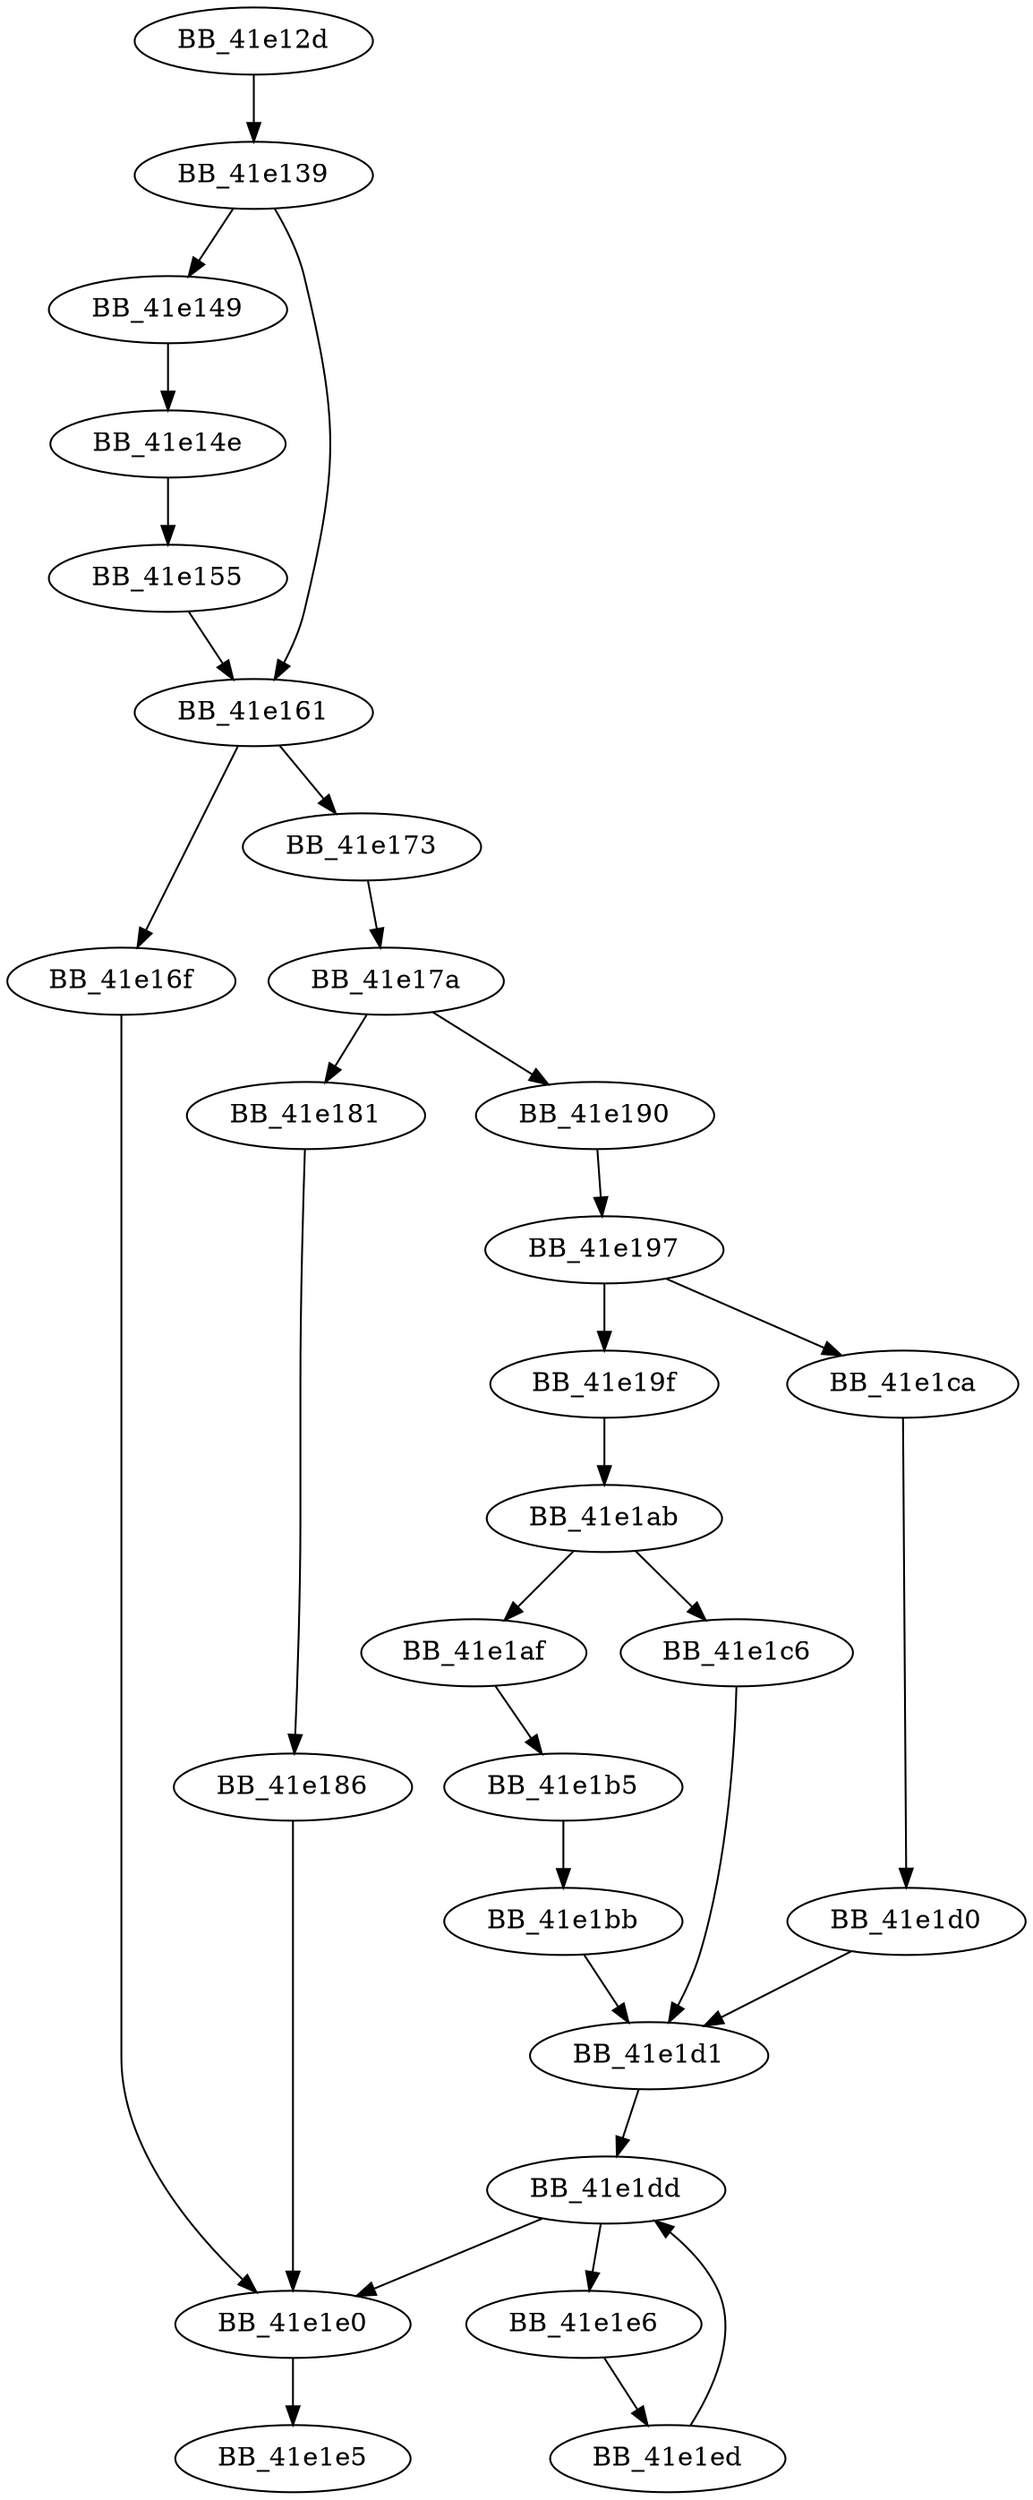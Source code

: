 DiGraph __mtinitlocknum{
BB_41e12d->BB_41e139
BB_41e139->BB_41e149
BB_41e139->BB_41e161
BB_41e149->BB_41e14e
BB_41e14e->BB_41e155
BB_41e155->BB_41e161
BB_41e161->BB_41e16f
BB_41e161->BB_41e173
BB_41e16f->BB_41e1e0
BB_41e173->BB_41e17a
BB_41e17a->BB_41e181
BB_41e17a->BB_41e190
BB_41e181->BB_41e186
BB_41e186->BB_41e1e0
BB_41e190->BB_41e197
BB_41e197->BB_41e19f
BB_41e197->BB_41e1ca
BB_41e19f->BB_41e1ab
BB_41e1ab->BB_41e1af
BB_41e1ab->BB_41e1c6
BB_41e1af->BB_41e1b5
BB_41e1b5->BB_41e1bb
BB_41e1bb->BB_41e1d1
BB_41e1c6->BB_41e1d1
BB_41e1ca->BB_41e1d0
BB_41e1d0->BB_41e1d1
BB_41e1d1->BB_41e1dd
BB_41e1dd->BB_41e1e0
BB_41e1dd->BB_41e1e6
BB_41e1e0->BB_41e1e5
BB_41e1e6->BB_41e1ed
BB_41e1ed->BB_41e1dd
}

